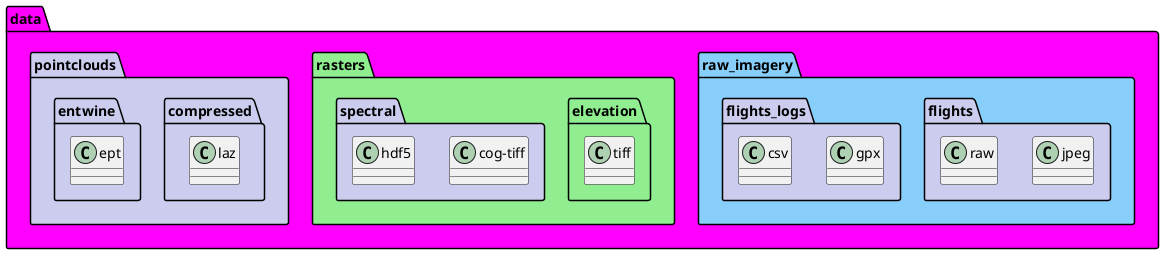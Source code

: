 @startuml
package data #FF00FF {
  package raw_imagery #LightSkyBlue {
      package flights #CCCCEE { 
        class jpeg
        class raw
      }
      package flights_logs #CCCCEE { 
        class gpx
        class csv
      }
    }
  package rasters #LightGreen {
      package elevation {
        class tiff
    }
      package spectral #CCCCEE {
        class cog-tiff
        class hdf5
    }
  }
  package pointclouds #CCCCEE {
      package compressed {
        class laz
    }
      package entwine {
        class ept
    }
  }
}
@enduml